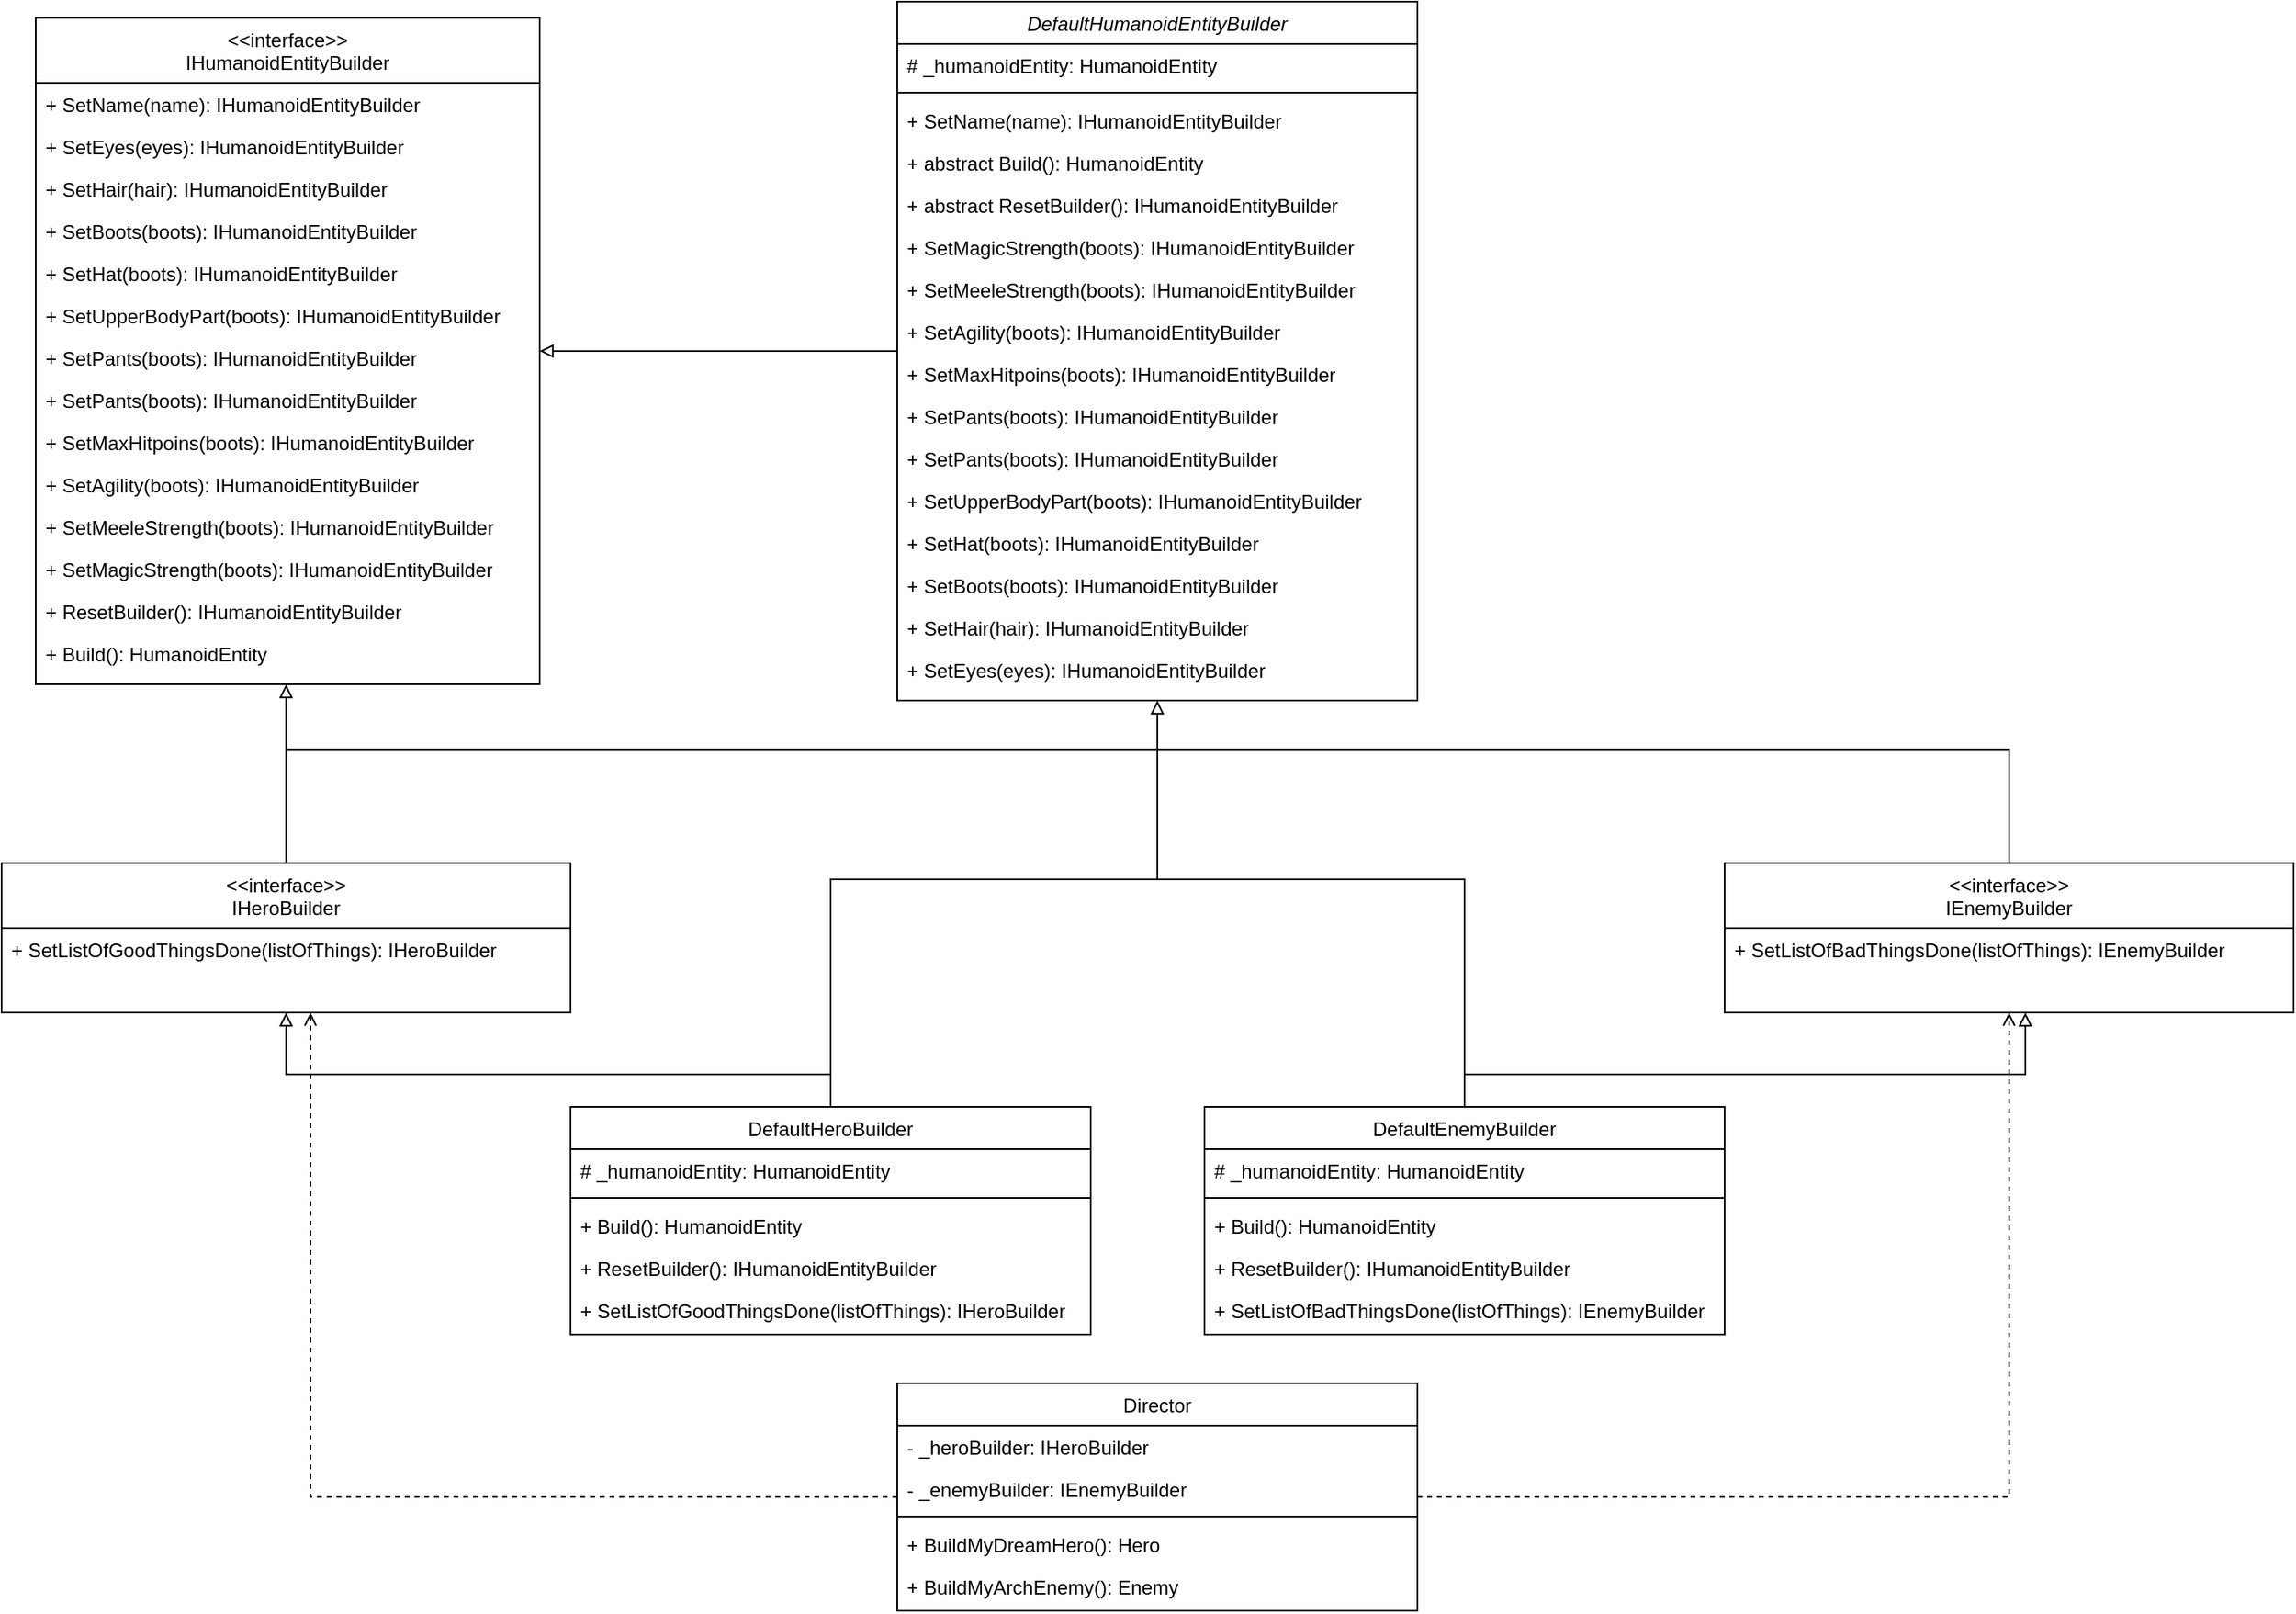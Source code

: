 <mxfile version="24.1.0" type="device">
  <diagram id="C5RBs43oDa-KdzZeNtuy" name="Page-1">
    <mxGraphModel dx="1912" dy="941" grid="1" gridSize="10" guides="1" tooltips="1" connect="1" arrows="1" fold="1" page="1" pageScale="1" pageWidth="827" pageHeight="1169" math="0" shadow="0">
      <root>
        <mxCell id="WIyWlLk6GJQsqaUBKTNV-0" />
        <mxCell id="WIyWlLk6GJQsqaUBKTNV-1" parent="WIyWlLk6GJQsqaUBKTNV-0" />
        <mxCell id="ziXtSPYwLbpA2QTJT7Ts-0" value="&lt;&lt;interface&gt;&gt;&#xa;IHumanoidEntityBuilder" style="swimlane;fontStyle=0;align=center;verticalAlign=top;childLayout=stackLayout;horizontal=1;startSize=40;horizontalStack=0;resizeParent=1;resizeLast=0;collapsible=1;marginBottom=0;rounded=0;shadow=0;strokeWidth=1;" vertex="1" parent="WIyWlLk6GJQsqaUBKTNV-1">
          <mxGeometry x="551" y="510" width="310" height="410" as="geometry">
            <mxRectangle x="550" y="140" width="160" height="26" as="alternateBounds" />
          </mxGeometry>
        </mxCell>
        <mxCell id="ziXtSPYwLbpA2QTJT7Ts-1" value="+ SetName(name): IHumanoidEntityBuilder" style="text;align=left;verticalAlign=top;spacingLeft=4;spacingRight=4;overflow=hidden;rotatable=0;points=[[0,0.5],[1,0.5]];portConstraint=eastwest;" vertex="1" parent="ziXtSPYwLbpA2QTJT7Ts-0">
          <mxGeometry y="40" width="310" height="26" as="geometry" />
        </mxCell>
        <mxCell id="ziXtSPYwLbpA2QTJT7Ts-9" value="+ SetEyes(eyes): IHumanoidEntityBuilder" style="text;align=left;verticalAlign=top;spacingLeft=4;spacingRight=4;overflow=hidden;rotatable=0;points=[[0,0.5],[1,0.5]];portConstraint=eastwest;" vertex="1" parent="ziXtSPYwLbpA2QTJT7Ts-0">
          <mxGeometry y="66" width="310" height="26" as="geometry" />
        </mxCell>
        <mxCell id="ziXtSPYwLbpA2QTJT7Ts-11" value="+ SetHair(hair): IHumanoidEntityBuilder" style="text;align=left;verticalAlign=top;spacingLeft=4;spacingRight=4;overflow=hidden;rotatable=0;points=[[0,0.5],[1,0.5]];portConstraint=eastwest;" vertex="1" parent="ziXtSPYwLbpA2QTJT7Ts-0">
          <mxGeometry y="92" width="310" height="26" as="geometry" />
        </mxCell>
        <mxCell id="ziXtSPYwLbpA2QTJT7Ts-10" value="+ SetBoots(boots): IHumanoidEntityBuilder" style="text;align=left;verticalAlign=top;spacingLeft=4;spacingRight=4;overflow=hidden;rotatable=0;points=[[0,0.5],[1,0.5]];portConstraint=eastwest;" vertex="1" parent="ziXtSPYwLbpA2QTJT7Ts-0">
          <mxGeometry y="118" width="310" height="26" as="geometry" />
        </mxCell>
        <mxCell id="ziXtSPYwLbpA2QTJT7Ts-12" value="+ SetHat(boots): IHumanoidEntityBuilder" style="text;align=left;verticalAlign=top;spacingLeft=4;spacingRight=4;overflow=hidden;rotatable=0;points=[[0,0.5],[1,0.5]];portConstraint=eastwest;" vertex="1" parent="ziXtSPYwLbpA2QTJT7Ts-0">
          <mxGeometry y="144" width="310" height="26" as="geometry" />
        </mxCell>
        <mxCell id="ziXtSPYwLbpA2QTJT7Ts-13" value="+ SetUpperBodyPart(boots): IHumanoidEntityBuilder" style="text;align=left;verticalAlign=top;spacingLeft=4;spacingRight=4;overflow=hidden;rotatable=0;points=[[0,0.5],[1,0.5]];portConstraint=eastwest;" vertex="1" parent="ziXtSPYwLbpA2QTJT7Ts-0">
          <mxGeometry y="170" width="310" height="26" as="geometry" />
        </mxCell>
        <mxCell id="ziXtSPYwLbpA2QTJT7Ts-14" value="+ SetPants(boots): IHumanoidEntityBuilder" style="text;align=left;verticalAlign=top;spacingLeft=4;spacingRight=4;overflow=hidden;rotatable=0;points=[[0,0.5],[1,0.5]];portConstraint=eastwest;" vertex="1" parent="ziXtSPYwLbpA2QTJT7Ts-0">
          <mxGeometry y="196" width="310" height="26" as="geometry" />
        </mxCell>
        <mxCell id="ziXtSPYwLbpA2QTJT7Ts-15" value="+ SetPants(boots): IHumanoidEntityBuilder" style="text;align=left;verticalAlign=top;spacingLeft=4;spacingRight=4;overflow=hidden;rotatable=0;points=[[0,0.5],[1,0.5]];portConstraint=eastwest;" vertex="1" parent="ziXtSPYwLbpA2QTJT7Ts-0">
          <mxGeometry y="222" width="310" height="26" as="geometry" />
        </mxCell>
        <mxCell id="ziXtSPYwLbpA2QTJT7Ts-16" value="+ SetMaxHitpoins(boots): IHumanoidEntityBuilder" style="text;align=left;verticalAlign=top;spacingLeft=4;spacingRight=4;overflow=hidden;rotatable=0;points=[[0,0.5],[1,0.5]];portConstraint=eastwest;" vertex="1" parent="ziXtSPYwLbpA2QTJT7Ts-0">
          <mxGeometry y="248" width="310" height="26" as="geometry" />
        </mxCell>
        <mxCell id="ziXtSPYwLbpA2QTJT7Ts-17" value="+ SetAgility(boots): IHumanoidEntityBuilder" style="text;align=left;verticalAlign=top;spacingLeft=4;spacingRight=4;overflow=hidden;rotatable=0;points=[[0,0.5],[1,0.5]];portConstraint=eastwest;" vertex="1" parent="ziXtSPYwLbpA2QTJT7Ts-0">
          <mxGeometry y="274" width="310" height="26" as="geometry" />
        </mxCell>
        <mxCell id="ziXtSPYwLbpA2QTJT7Ts-18" value="+ SetMeeleStrength(boots): IHumanoidEntityBuilder" style="text;align=left;verticalAlign=top;spacingLeft=4;spacingRight=4;overflow=hidden;rotatable=0;points=[[0,0.5],[1,0.5]];portConstraint=eastwest;" vertex="1" parent="ziXtSPYwLbpA2QTJT7Ts-0">
          <mxGeometry y="300" width="310" height="26" as="geometry" />
        </mxCell>
        <mxCell id="ziXtSPYwLbpA2QTJT7Ts-19" value="+ SetMagicStrength(boots): IHumanoidEntityBuilder" style="text;align=left;verticalAlign=top;spacingLeft=4;spacingRight=4;overflow=hidden;rotatable=0;points=[[0,0.5],[1,0.5]];portConstraint=eastwest;" vertex="1" parent="ziXtSPYwLbpA2QTJT7Ts-0">
          <mxGeometry y="326" width="310" height="26" as="geometry" />
        </mxCell>
        <mxCell id="ziXtSPYwLbpA2QTJT7Ts-20" value="+ ResetBuilder(): IHumanoidEntityBuilder" style="text;align=left;verticalAlign=top;spacingLeft=4;spacingRight=4;overflow=hidden;rotatable=0;points=[[0,0.5],[1,0.5]];portConstraint=eastwest;" vertex="1" parent="ziXtSPYwLbpA2QTJT7Ts-0">
          <mxGeometry y="352" width="310" height="26" as="geometry" />
        </mxCell>
        <mxCell id="ziXtSPYwLbpA2QTJT7Ts-21" value="+ Build(): HumanoidEntity" style="text;align=left;verticalAlign=top;spacingLeft=4;spacingRight=4;overflow=hidden;rotatable=0;points=[[0,0.5],[1,0.5]];portConstraint=eastwest;" vertex="1" parent="ziXtSPYwLbpA2QTJT7Ts-0">
          <mxGeometry y="378" width="310" height="26" as="geometry" />
        </mxCell>
        <mxCell id="ziXtSPYwLbpA2QTJT7Ts-94" style="edgeStyle=orthogonalEdgeStyle;rounded=0;orthogonalLoop=1;jettySize=auto;html=1;endArrow=none;endFill=0;" edge="1" parent="WIyWlLk6GJQsqaUBKTNV-1" source="ziXtSPYwLbpA2QTJT7Ts-22">
          <mxGeometry relative="1" as="geometry">
            <mxPoint x="705" y="960" as="targetPoint" />
          </mxGeometry>
        </mxCell>
        <mxCell id="ziXtSPYwLbpA2QTJT7Ts-22" value="&lt;&lt;interface&gt;&gt;&#xa;IHeroBuilder" style="swimlane;fontStyle=0;align=center;verticalAlign=top;childLayout=stackLayout;horizontal=1;startSize=40;horizontalStack=0;resizeParent=1;resizeLast=0;collapsible=1;marginBottom=0;rounded=0;shadow=0;strokeWidth=1;" vertex="1" parent="WIyWlLk6GJQsqaUBKTNV-1">
          <mxGeometry x="530" y="1030" width="350" height="92" as="geometry">
            <mxRectangle x="550" y="140" width="160" height="26" as="alternateBounds" />
          </mxGeometry>
        </mxCell>
        <mxCell id="ziXtSPYwLbpA2QTJT7Ts-24" value="+ SetListOfGoodThingsDone(listOfThings): IHeroBuilder" style="text;align=left;verticalAlign=top;spacingLeft=4;spacingRight=4;overflow=hidden;rotatable=0;points=[[0,0.5],[1,0.5]];portConstraint=eastwest;" vertex="1" parent="ziXtSPYwLbpA2QTJT7Ts-22">
          <mxGeometry y="40" width="350" height="26" as="geometry" />
        </mxCell>
        <mxCell id="ziXtSPYwLbpA2QTJT7Ts-95" style="edgeStyle=orthogonalEdgeStyle;rounded=0;orthogonalLoop=1;jettySize=auto;html=1;endArrow=block;endFill=0;" edge="1" parent="WIyWlLk6GJQsqaUBKTNV-1" source="ziXtSPYwLbpA2QTJT7Ts-37" target="ziXtSPYwLbpA2QTJT7Ts-0">
          <mxGeometry relative="1" as="geometry">
            <Array as="points">
              <mxPoint x="1765" y="960" />
              <mxPoint x="705" y="960" />
            </Array>
          </mxGeometry>
        </mxCell>
        <mxCell id="ziXtSPYwLbpA2QTJT7Ts-37" value="&lt;&lt;interface&gt;&gt;&#xa;IEnemyBuilder" style="swimlane;fontStyle=0;align=center;verticalAlign=top;childLayout=stackLayout;horizontal=1;startSize=40;horizontalStack=0;resizeParent=1;resizeLast=0;collapsible=1;marginBottom=0;rounded=0;shadow=0;strokeWidth=1;" vertex="1" parent="WIyWlLk6GJQsqaUBKTNV-1">
          <mxGeometry x="1590" y="1030" width="350" height="92" as="geometry">
            <mxRectangle x="550" y="140" width="160" height="26" as="alternateBounds" />
          </mxGeometry>
        </mxCell>
        <mxCell id="ziXtSPYwLbpA2QTJT7Ts-38" value="+ SetListOfBadThingsDone(listOfThings): IEnemyBuilder" style="text;align=left;verticalAlign=top;spacingLeft=4;spacingRight=4;overflow=hidden;rotatable=0;points=[[0,0.5],[1,0.5]];portConstraint=eastwest;" vertex="1" parent="ziXtSPYwLbpA2QTJT7Ts-37">
          <mxGeometry y="40" width="350" height="26" as="geometry" />
        </mxCell>
        <mxCell id="ziXtSPYwLbpA2QTJT7Ts-93" style="edgeStyle=orthogonalEdgeStyle;rounded=0;orthogonalLoop=1;jettySize=auto;html=1;endArrow=block;endFill=0;" edge="1" parent="WIyWlLk6GJQsqaUBKTNV-1" source="ziXtSPYwLbpA2QTJT7Ts-39" target="ziXtSPYwLbpA2QTJT7Ts-0">
          <mxGeometry relative="1" as="geometry" />
        </mxCell>
        <mxCell id="ziXtSPYwLbpA2QTJT7Ts-39" value="DefaultHumanoidEntityBuilder" style="swimlane;fontStyle=2;align=center;verticalAlign=top;childLayout=stackLayout;horizontal=1;startSize=26;horizontalStack=0;resizeParent=1;resizeLast=0;collapsible=1;marginBottom=0;rounded=0;shadow=0;strokeWidth=1;" vertex="1" parent="WIyWlLk6GJQsqaUBKTNV-1">
          <mxGeometry x="1081" y="500" width="320" height="430" as="geometry">
            <mxRectangle x="550" y="140" width="160" height="26" as="alternateBounds" />
          </mxGeometry>
        </mxCell>
        <mxCell id="ziXtSPYwLbpA2QTJT7Ts-41" value="# _humanoidEntity: HumanoidEntity" style="text;align=left;verticalAlign=top;spacingLeft=4;spacingRight=4;overflow=hidden;rotatable=0;points=[[0,0.5],[1,0.5]];portConstraint=eastwest;rounded=0;shadow=0;html=0;" vertex="1" parent="ziXtSPYwLbpA2QTJT7Ts-39">
          <mxGeometry y="26" width="320" height="26" as="geometry" />
        </mxCell>
        <mxCell id="ziXtSPYwLbpA2QTJT7Ts-45" value="" style="line;html=1;strokeWidth=1;align=left;verticalAlign=middle;spacingTop=-1;spacingLeft=3;spacingRight=3;rotatable=0;labelPosition=right;points=[];portConstraint=eastwest;" vertex="1" parent="ziXtSPYwLbpA2QTJT7Ts-39">
          <mxGeometry y="52" width="320" height="8" as="geometry" />
        </mxCell>
        <mxCell id="ziXtSPYwLbpA2QTJT7Ts-48" value="+ SetName(name): IHumanoidEntityBuilder" style="text;align=left;verticalAlign=top;spacingLeft=4;spacingRight=4;overflow=hidden;rotatable=0;points=[[0,0.5],[1,0.5]];portConstraint=eastwest;" vertex="1" parent="ziXtSPYwLbpA2QTJT7Ts-39">
          <mxGeometry y="60" width="320" height="26" as="geometry" />
        </mxCell>
        <mxCell id="ziXtSPYwLbpA2QTJT7Ts-61" value="+ abstract Build(): HumanoidEntity" style="text;align=left;verticalAlign=top;spacingLeft=4;spacingRight=4;overflow=hidden;rotatable=0;points=[[0,0.5],[1,0.5]];portConstraint=eastwest;" vertex="1" parent="ziXtSPYwLbpA2QTJT7Ts-39">
          <mxGeometry y="86" width="320" height="26" as="geometry" />
        </mxCell>
        <mxCell id="ziXtSPYwLbpA2QTJT7Ts-60" value="+ abstract ResetBuilder(): IHumanoidEntityBuilder" style="text;align=left;verticalAlign=top;spacingLeft=4;spacingRight=4;overflow=hidden;rotatable=0;points=[[0,0.5],[1,0.5]];portConstraint=eastwest;" vertex="1" parent="ziXtSPYwLbpA2QTJT7Ts-39">
          <mxGeometry y="112" width="320" height="26" as="geometry" />
        </mxCell>
        <mxCell id="ziXtSPYwLbpA2QTJT7Ts-59" value="+ SetMagicStrength(boots): IHumanoidEntityBuilder" style="text;align=left;verticalAlign=top;spacingLeft=4;spacingRight=4;overflow=hidden;rotatable=0;points=[[0,0.5],[1,0.5]];portConstraint=eastwest;" vertex="1" parent="ziXtSPYwLbpA2QTJT7Ts-39">
          <mxGeometry y="138" width="320" height="26" as="geometry" />
        </mxCell>
        <mxCell id="ziXtSPYwLbpA2QTJT7Ts-58" value="+ SetMeeleStrength(boots): IHumanoidEntityBuilder" style="text;align=left;verticalAlign=top;spacingLeft=4;spacingRight=4;overflow=hidden;rotatable=0;points=[[0,0.5],[1,0.5]];portConstraint=eastwest;" vertex="1" parent="ziXtSPYwLbpA2QTJT7Ts-39">
          <mxGeometry y="164" width="320" height="26" as="geometry" />
        </mxCell>
        <mxCell id="ziXtSPYwLbpA2QTJT7Ts-57" value="+ SetAgility(boots): IHumanoidEntityBuilder" style="text;align=left;verticalAlign=top;spacingLeft=4;spacingRight=4;overflow=hidden;rotatable=0;points=[[0,0.5],[1,0.5]];portConstraint=eastwest;" vertex="1" parent="ziXtSPYwLbpA2QTJT7Ts-39">
          <mxGeometry y="190" width="320" height="26" as="geometry" />
        </mxCell>
        <mxCell id="ziXtSPYwLbpA2QTJT7Ts-56" value="+ SetMaxHitpoins(boots): IHumanoidEntityBuilder" style="text;align=left;verticalAlign=top;spacingLeft=4;spacingRight=4;overflow=hidden;rotatable=0;points=[[0,0.5],[1,0.5]];portConstraint=eastwest;" vertex="1" parent="ziXtSPYwLbpA2QTJT7Ts-39">
          <mxGeometry y="216" width="320" height="26" as="geometry" />
        </mxCell>
        <mxCell id="ziXtSPYwLbpA2QTJT7Ts-55" value="+ SetPants(boots): IHumanoidEntityBuilder" style="text;align=left;verticalAlign=top;spacingLeft=4;spacingRight=4;overflow=hidden;rotatable=0;points=[[0,0.5],[1,0.5]];portConstraint=eastwest;" vertex="1" parent="ziXtSPYwLbpA2QTJT7Ts-39">
          <mxGeometry y="242" width="320" height="26" as="geometry" />
        </mxCell>
        <mxCell id="ziXtSPYwLbpA2QTJT7Ts-54" value="+ SetPants(boots): IHumanoidEntityBuilder" style="text;align=left;verticalAlign=top;spacingLeft=4;spacingRight=4;overflow=hidden;rotatable=0;points=[[0,0.5],[1,0.5]];portConstraint=eastwest;" vertex="1" parent="ziXtSPYwLbpA2QTJT7Ts-39">
          <mxGeometry y="268" width="320" height="26" as="geometry" />
        </mxCell>
        <mxCell id="ziXtSPYwLbpA2QTJT7Ts-53" value="+ SetUpperBodyPart(boots): IHumanoidEntityBuilder" style="text;align=left;verticalAlign=top;spacingLeft=4;spacingRight=4;overflow=hidden;rotatable=0;points=[[0,0.5],[1,0.5]];portConstraint=eastwest;" vertex="1" parent="ziXtSPYwLbpA2QTJT7Ts-39">
          <mxGeometry y="294" width="320" height="26" as="geometry" />
        </mxCell>
        <mxCell id="ziXtSPYwLbpA2QTJT7Ts-52" value="+ SetHat(boots): IHumanoidEntityBuilder" style="text;align=left;verticalAlign=top;spacingLeft=4;spacingRight=4;overflow=hidden;rotatable=0;points=[[0,0.5],[1,0.5]];portConstraint=eastwest;" vertex="1" parent="ziXtSPYwLbpA2QTJT7Ts-39">
          <mxGeometry y="320" width="320" height="26" as="geometry" />
        </mxCell>
        <mxCell id="ziXtSPYwLbpA2QTJT7Ts-51" value="+ SetBoots(boots): IHumanoidEntityBuilder" style="text;align=left;verticalAlign=top;spacingLeft=4;spacingRight=4;overflow=hidden;rotatable=0;points=[[0,0.5],[1,0.5]];portConstraint=eastwest;" vertex="1" parent="ziXtSPYwLbpA2QTJT7Ts-39">
          <mxGeometry y="346" width="320" height="26" as="geometry" />
        </mxCell>
        <mxCell id="ziXtSPYwLbpA2QTJT7Ts-50" value="+ SetHair(hair): IHumanoidEntityBuilder" style="text;align=left;verticalAlign=top;spacingLeft=4;spacingRight=4;overflow=hidden;rotatable=0;points=[[0,0.5],[1,0.5]];portConstraint=eastwest;" vertex="1" parent="ziXtSPYwLbpA2QTJT7Ts-39">
          <mxGeometry y="372" width="320" height="26" as="geometry" />
        </mxCell>
        <mxCell id="ziXtSPYwLbpA2QTJT7Ts-49" value="+ SetEyes(eyes): IHumanoidEntityBuilder" style="text;align=left;verticalAlign=top;spacingLeft=4;spacingRight=4;overflow=hidden;rotatable=0;points=[[0,0.5],[1,0.5]];portConstraint=eastwest;" vertex="1" parent="ziXtSPYwLbpA2QTJT7Ts-39">
          <mxGeometry y="398" width="320" height="26" as="geometry" />
        </mxCell>
        <mxCell id="ziXtSPYwLbpA2QTJT7Ts-91" style="edgeStyle=orthogonalEdgeStyle;rounded=0;orthogonalLoop=1;jettySize=auto;html=1;endArrow=none;endFill=0;" edge="1" parent="WIyWlLk6GJQsqaUBKTNV-1" source="ziXtSPYwLbpA2QTJT7Ts-64">
          <mxGeometry relative="1" as="geometry">
            <mxPoint x="1240" y="1040" as="targetPoint" />
            <Array as="points">
              <mxPoint x="1430" y="1040" />
            </Array>
          </mxGeometry>
        </mxCell>
        <mxCell id="ziXtSPYwLbpA2QTJT7Ts-92" style="edgeStyle=orthogonalEdgeStyle;rounded=0;orthogonalLoop=1;jettySize=auto;html=1;endArrow=block;endFill=0;" edge="1" parent="WIyWlLk6GJQsqaUBKTNV-1" source="ziXtSPYwLbpA2QTJT7Ts-64" target="ziXtSPYwLbpA2QTJT7Ts-37">
          <mxGeometry relative="1" as="geometry">
            <Array as="points">
              <mxPoint x="1430" y="1160" />
              <mxPoint x="1775" y="1160" />
            </Array>
          </mxGeometry>
        </mxCell>
        <mxCell id="ziXtSPYwLbpA2QTJT7Ts-64" value="DefaultEnemyBuilder" style="swimlane;fontStyle=0;align=center;verticalAlign=top;childLayout=stackLayout;horizontal=1;startSize=26;horizontalStack=0;resizeParent=1;resizeLast=0;collapsible=1;marginBottom=0;rounded=0;shadow=0;strokeWidth=1;" vertex="1" parent="WIyWlLk6GJQsqaUBKTNV-1">
          <mxGeometry x="1270" y="1180" width="320" height="140" as="geometry">
            <mxRectangle x="550" y="140" width="160" height="26" as="alternateBounds" />
          </mxGeometry>
        </mxCell>
        <mxCell id="ziXtSPYwLbpA2QTJT7Ts-65" value="# _humanoidEntity: HumanoidEntity" style="text;align=left;verticalAlign=top;spacingLeft=4;spacingRight=4;overflow=hidden;rotatable=0;points=[[0,0.5],[1,0.5]];portConstraint=eastwest;rounded=0;shadow=0;html=0;" vertex="1" parent="ziXtSPYwLbpA2QTJT7Ts-64">
          <mxGeometry y="26" width="320" height="26" as="geometry" />
        </mxCell>
        <mxCell id="ziXtSPYwLbpA2QTJT7Ts-66" value="" style="line;html=1;strokeWidth=1;align=left;verticalAlign=middle;spacingTop=-1;spacingLeft=3;spacingRight=3;rotatable=0;labelPosition=right;points=[];portConstraint=eastwest;" vertex="1" parent="ziXtSPYwLbpA2QTJT7Ts-64">
          <mxGeometry y="52" width="320" height="8" as="geometry" />
        </mxCell>
        <mxCell id="ziXtSPYwLbpA2QTJT7Ts-68" value="+ Build(): HumanoidEntity" style="text;align=left;verticalAlign=top;spacingLeft=4;spacingRight=4;overflow=hidden;rotatable=0;points=[[0,0.5],[1,0.5]];portConstraint=eastwest;" vertex="1" parent="ziXtSPYwLbpA2QTJT7Ts-64">
          <mxGeometry y="60" width="320" height="26" as="geometry" />
        </mxCell>
        <mxCell id="ziXtSPYwLbpA2QTJT7Ts-69" value="+ ResetBuilder(): IHumanoidEntityBuilder" style="text;align=left;verticalAlign=top;spacingLeft=4;spacingRight=4;overflow=hidden;rotatable=0;points=[[0,0.5],[1,0.5]];portConstraint=eastwest;" vertex="1" parent="ziXtSPYwLbpA2QTJT7Ts-64">
          <mxGeometry y="86" width="320" height="26" as="geometry" />
        </mxCell>
        <mxCell id="ziXtSPYwLbpA2QTJT7Ts-88" value="+ SetListOfBadThingsDone(listOfThings): IEnemyBuilder" style="text;align=left;verticalAlign=top;spacingLeft=4;spacingRight=4;overflow=hidden;rotatable=0;points=[[0,0.5],[1,0.5]];portConstraint=eastwest;" vertex="1" parent="ziXtSPYwLbpA2QTJT7Ts-64">
          <mxGeometry y="112" width="320" height="26" as="geometry" />
        </mxCell>
        <mxCell id="ziXtSPYwLbpA2QTJT7Ts-89" style="edgeStyle=orthogonalEdgeStyle;rounded=0;orthogonalLoop=1;jettySize=auto;html=1;endArrow=block;endFill=0;" edge="1" parent="WIyWlLk6GJQsqaUBKTNV-1" source="ziXtSPYwLbpA2QTJT7Ts-82" target="ziXtSPYwLbpA2QTJT7Ts-22">
          <mxGeometry relative="1" as="geometry">
            <Array as="points">
              <mxPoint x="1040" y="1160" />
              <mxPoint x="705" y="1160" />
            </Array>
          </mxGeometry>
        </mxCell>
        <mxCell id="ziXtSPYwLbpA2QTJT7Ts-90" style="edgeStyle=orthogonalEdgeStyle;rounded=0;orthogonalLoop=1;jettySize=auto;html=1;endArrow=block;endFill=0;" edge="1" parent="WIyWlLk6GJQsqaUBKTNV-1" source="ziXtSPYwLbpA2QTJT7Ts-82" target="ziXtSPYwLbpA2QTJT7Ts-39">
          <mxGeometry relative="1" as="geometry">
            <Array as="points">
              <mxPoint x="1040" y="1040" />
              <mxPoint x="1241" y="1040" />
            </Array>
          </mxGeometry>
        </mxCell>
        <mxCell id="ziXtSPYwLbpA2QTJT7Ts-82" value="DefaultHeroBuilder" style="swimlane;fontStyle=0;align=center;verticalAlign=top;childLayout=stackLayout;horizontal=1;startSize=26;horizontalStack=0;resizeParent=1;resizeLast=0;collapsible=1;marginBottom=0;rounded=0;shadow=0;strokeWidth=1;" vertex="1" parent="WIyWlLk6GJQsqaUBKTNV-1">
          <mxGeometry x="880" y="1180" width="320" height="140" as="geometry">
            <mxRectangle x="550" y="140" width="160" height="26" as="alternateBounds" />
          </mxGeometry>
        </mxCell>
        <mxCell id="ziXtSPYwLbpA2QTJT7Ts-83" value="# _humanoidEntity: HumanoidEntity" style="text;align=left;verticalAlign=top;spacingLeft=4;spacingRight=4;overflow=hidden;rotatable=0;points=[[0,0.5],[1,0.5]];portConstraint=eastwest;rounded=0;shadow=0;html=0;" vertex="1" parent="ziXtSPYwLbpA2QTJT7Ts-82">
          <mxGeometry y="26" width="320" height="26" as="geometry" />
        </mxCell>
        <mxCell id="ziXtSPYwLbpA2QTJT7Ts-84" value="" style="line;html=1;strokeWidth=1;align=left;verticalAlign=middle;spacingTop=-1;spacingLeft=3;spacingRight=3;rotatable=0;labelPosition=right;points=[];portConstraint=eastwest;" vertex="1" parent="ziXtSPYwLbpA2QTJT7Ts-82">
          <mxGeometry y="52" width="320" height="8" as="geometry" />
        </mxCell>
        <mxCell id="ziXtSPYwLbpA2QTJT7Ts-85" value="+ Build(): HumanoidEntity" style="text;align=left;verticalAlign=top;spacingLeft=4;spacingRight=4;overflow=hidden;rotatable=0;points=[[0,0.5],[1,0.5]];portConstraint=eastwest;" vertex="1" parent="ziXtSPYwLbpA2QTJT7Ts-82">
          <mxGeometry y="60" width="320" height="26" as="geometry" />
        </mxCell>
        <mxCell id="ziXtSPYwLbpA2QTJT7Ts-86" value="+ ResetBuilder(): IHumanoidEntityBuilder" style="text;align=left;verticalAlign=top;spacingLeft=4;spacingRight=4;overflow=hidden;rotatable=0;points=[[0,0.5],[1,0.5]];portConstraint=eastwest;" vertex="1" parent="ziXtSPYwLbpA2QTJT7Ts-82">
          <mxGeometry y="86" width="320" height="26" as="geometry" />
        </mxCell>
        <mxCell id="ziXtSPYwLbpA2QTJT7Ts-87" value="+ SetListOfGoodThingsDone(listOfThings): IHeroBuilder" style="text;align=left;verticalAlign=top;spacingLeft=4;spacingRight=4;overflow=hidden;rotatable=0;points=[[0,0.5],[1,0.5]];portConstraint=eastwest;" vertex="1" parent="ziXtSPYwLbpA2QTJT7Ts-82">
          <mxGeometry y="112" width="320" height="26" as="geometry" />
        </mxCell>
        <mxCell id="ziXtSPYwLbpA2QTJT7Ts-103" style="edgeStyle=orthogonalEdgeStyle;rounded=0;orthogonalLoop=1;jettySize=auto;html=1;dashed=1;endArrow=open;endFill=0;" edge="1" parent="WIyWlLk6GJQsqaUBKTNV-1" source="ziXtSPYwLbpA2QTJT7Ts-96" target="ziXtSPYwLbpA2QTJT7Ts-37">
          <mxGeometry relative="1" as="geometry" />
        </mxCell>
        <mxCell id="ziXtSPYwLbpA2QTJT7Ts-104" style="edgeStyle=orthogonalEdgeStyle;rounded=0;orthogonalLoop=1;jettySize=auto;html=1;endArrow=open;endFill=0;dashed=1;" edge="1" parent="WIyWlLk6GJQsqaUBKTNV-1" source="ziXtSPYwLbpA2QTJT7Ts-96" target="ziXtSPYwLbpA2QTJT7Ts-22">
          <mxGeometry relative="1" as="geometry">
            <Array as="points">
              <mxPoint x="720" y="1420" />
            </Array>
          </mxGeometry>
        </mxCell>
        <mxCell id="ziXtSPYwLbpA2QTJT7Ts-96" value="Director" style="swimlane;fontStyle=0;align=center;verticalAlign=top;childLayout=stackLayout;horizontal=1;startSize=26;horizontalStack=0;resizeParent=1;resizeLast=0;collapsible=1;marginBottom=0;rounded=0;shadow=0;strokeWidth=1;" vertex="1" parent="WIyWlLk6GJQsqaUBKTNV-1">
          <mxGeometry x="1081" y="1350" width="320" height="140" as="geometry">
            <mxRectangle x="550" y="140" width="160" height="26" as="alternateBounds" />
          </mxGeometry>
        </mxCell>
        <mxCell id="ziXtSPYwLbpA2QTJT7Ts-97" value="- _heroBuilder: IHeroBuilder" style="text;align=left;verticalAlign=top;spacingLeft=4;spacingRight=4;overflow=hidden;rotatable=0;points=[[0,0.5],[1,0.5]];portConstraint=eastwest;rounded=0;shadow=0;html=0;" vertex="1" parent="ziXtSPYwLbpA2QTJT7Ts-96">
          <mxGeometry y="26" width="320" height="26" as="geometry" />
        </mxCell>
        <mxCell id="ziXtSPYwLbpA2QTJT7Ts-102" value="- _enemyBuilder: IEnemyBuilder" style="text;align=left;verticalAlign=top;spacingLeft=4;spacingRight=4;overflow=hidden;rotatable=0;points=[[0,0.5],[1,0.5]];portConstraint=eastwest;rounded=0;shadow=0;html=0;" vertex="1" parent="ziXtSPYwLbpA2QTJT7Ts-96">
          <mxGeometry y="52" width="320" height="26" as="geometry" />
        </mxCell>
        <mxCell id="ziXtSPYwLbpA2QTJT7Ts-98" value="" style="line;html=1;strokeWidth=1;align=left;verticalAlign=middle;spacingTop=-1;spacingLeft=3;spacingRight=3;rotatable=0;labelPosition=right;points=[];portConstraint=eastwest;" vertex="1" parent="ziXtSPYwLbpA2QTJT7Ts-96">
          <mxGeometry y="78" width="320" height="8" as="geometry" />
        </mxCell>
        <mxCell id="ziXtSPYwLbpA2QTJT7Ts-99" value="+ BuildMyDreamHero(): Hero" style="text;align=left;verticalAlign=top;spacingLeft=4;spacingRight=4;overflow=hidden;rotatable=0;points=[[0,0.5],[1,0.5]];portConstraint=eastwest;" vertex="1" parent="ziXtSPYwLbpA2QTJT7Ts-96">
          <mxGeometry y="86" width="320" height="26" as="geometry" />
        </mxCell>
        <mxCell id="ziXtSPYwLbpA2QTJT7Ts-100" value="+ BuildMyArchEnemy(): Enemy" style="text;align=left;verticalAlign=top;spacingLeft=4;spacingRight=4;overflow=hidden;rotatable=0;points=[[0,0.5],[1,0.5]];portConstraint=eastwest;" vertex="1" parent="ziXtSPYwLbpA2QTJT7Ts-96">
          <mxGeometry y="112" width="320" height="26" as="geometry" />
        </mxCell>
      </root>
    </mxGraphModel>
  </diagram>
</mxfile>
